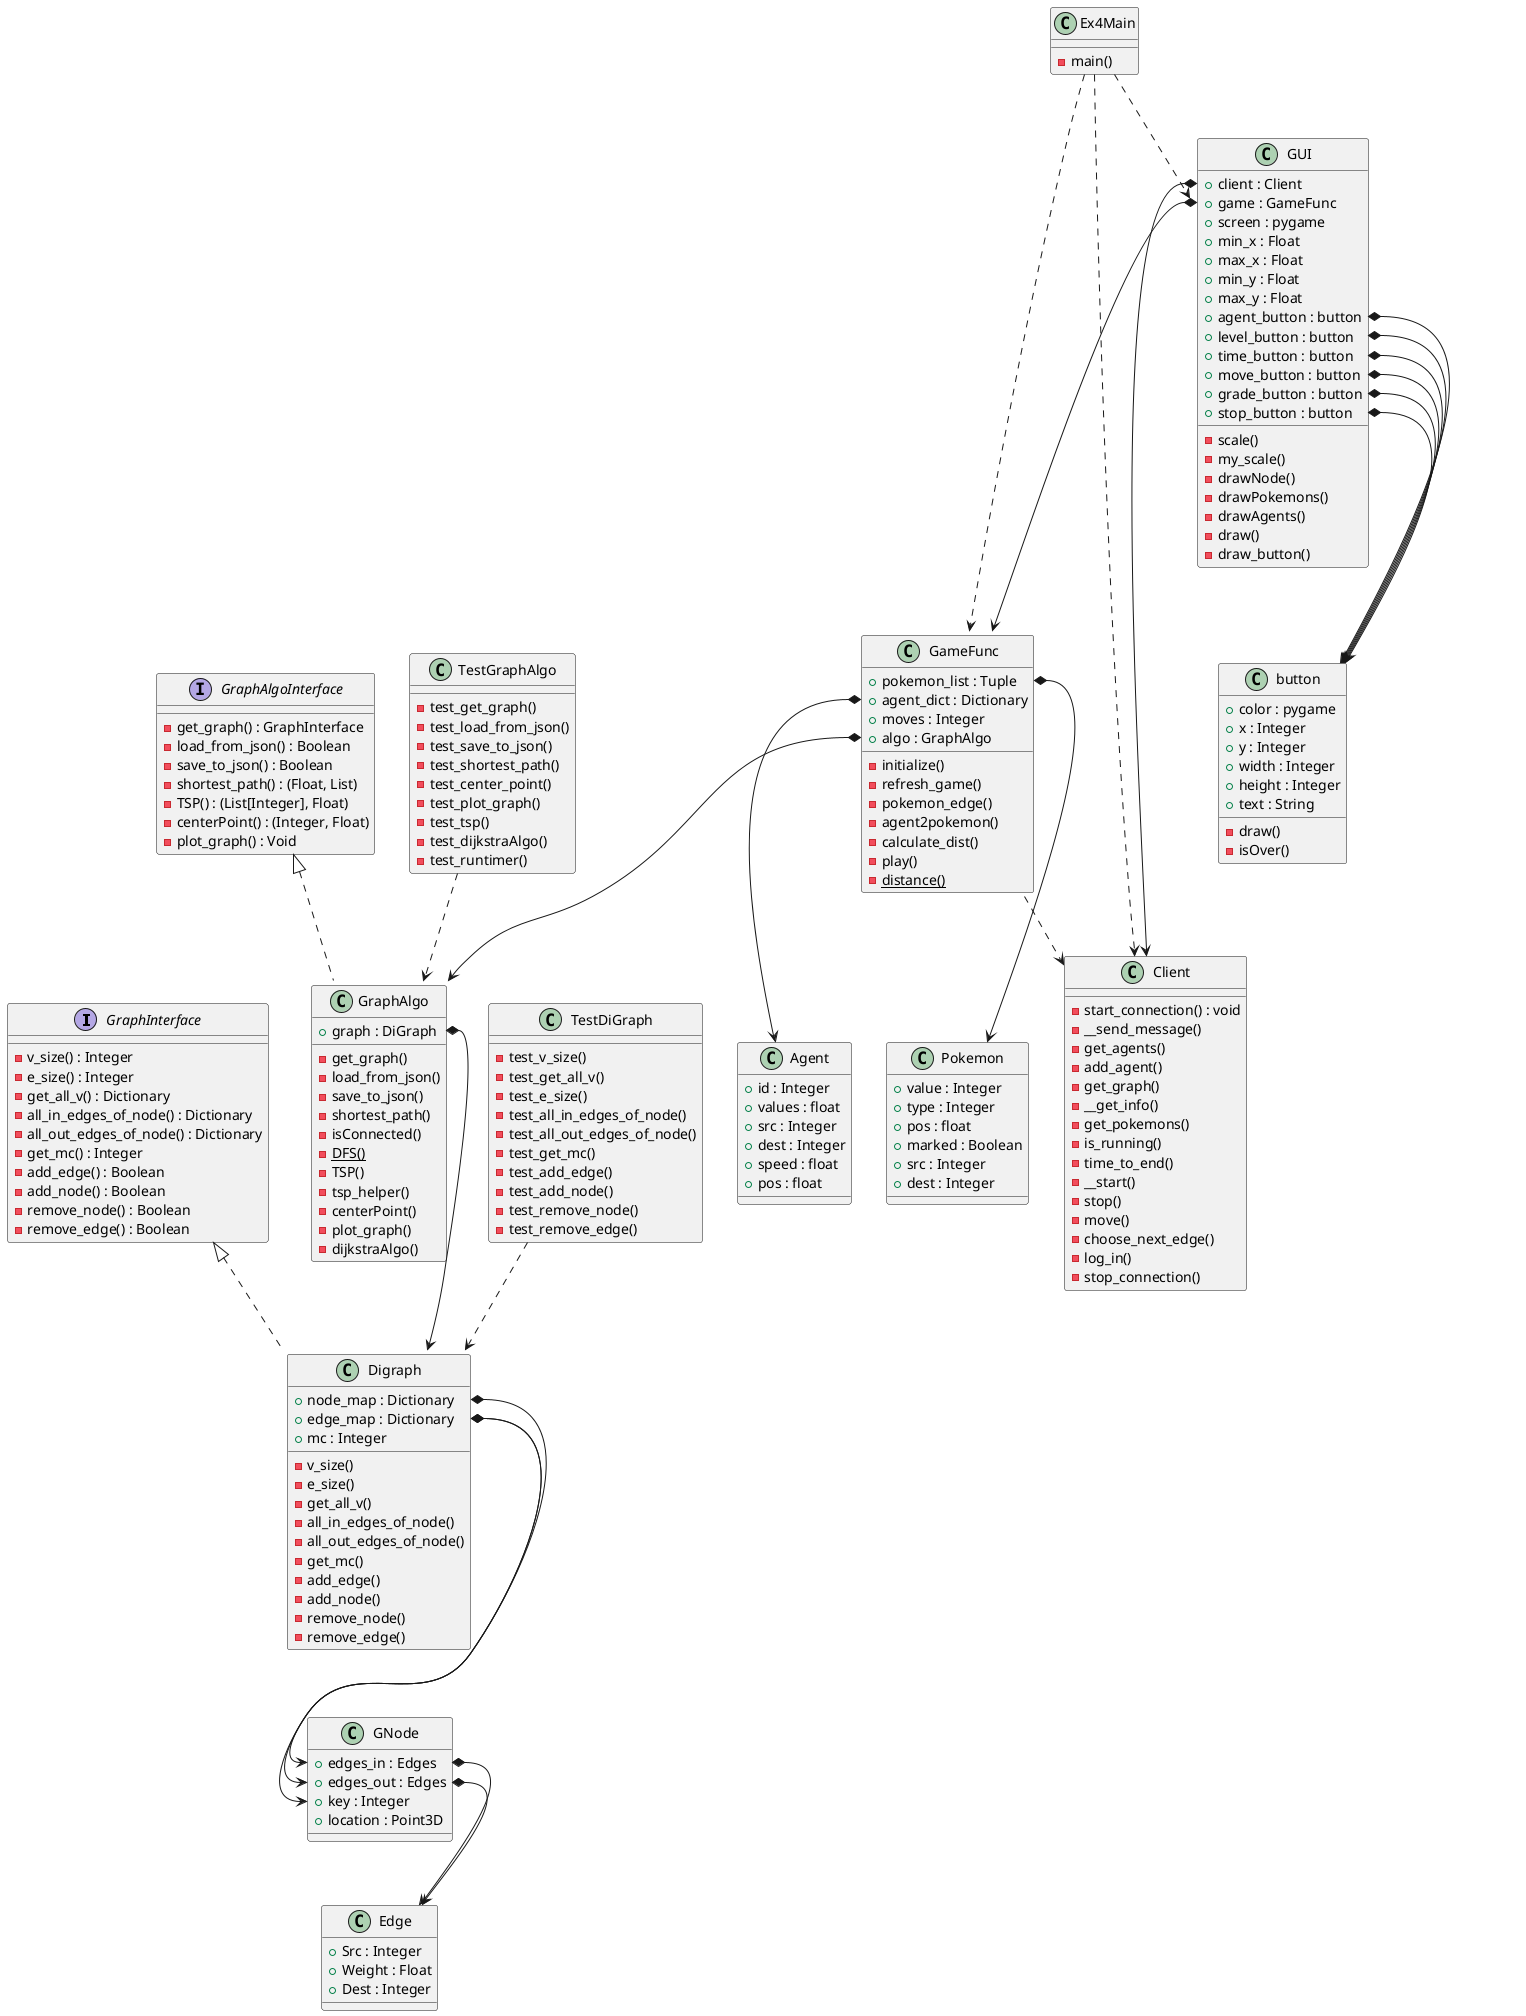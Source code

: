 @startuml
'https://plantuml.com/class-diagram


interface GraphInterface
interface GraphAlgoInterface





class GNode {
+edges_in : Edges
+edges_out : Edges
+key : Integer
+location : Point3D
}

class Edge {
+Src : Integer
+Weight : Float
+Dest : Integer
}

class Digraph implements GraphInterface{
+node_map : Dictionary
+edge_map : Dictionary
+mc : Integer
-v_size()
-e_size()
-get_all_v()
-all_in_edges_of_node()
-all_out_edges_of_node()
-get_mc()
-add_edge()
-add_node()
-remove_node()
-remove_edge()
}

class GraphAlgo implements GraphAlgoInterface{
+graph : DiGraph
-get_graph()
-load_from_json()
-save_to_json()
-shortest_path()
-isConnected()
-{static}DFS()
-TSP()
-tsp_helper()
-centerPoint()
-plot_graph()
-dijkstraAlgo()
}

interface GraphAlgoInterface {
-get_graph() : GraphInterface
-load_from_json() : Boolean
-save_to_json() : Boolean
-shortest_path() : (Float, List)
-TSP() : (List[Integer], Float)
-centerPoint() : (Integer, Float)
-plot_graph() : Void
}

interface GraphInterface{
-v_size() : Integer
-e_size() : Integer
-get_all_v() : Dictionary
-all_in_edges_of_node() : Dictionary
-all_out_edges_of_node() : Dictionary
-get_mc() : Integer
-add_edge() : Boolean
-add_node() : Boolean
-remove_node() : Boolean
-remove_edge() : Boolean
}

class TestGraphAlgo{
-test_get_graph()
-test_load_from_json()
-test_save_to_json()
-test_shortest_path()
-test_center_point()
-test_plot_graph()
-test_tsp()
-test_dijkstraAlgo()
-test_runtimer()
}

class TestDiGraph{
-test_v_size()
-test_get_all_v()
-test_e_size()
-test_all_in_edges_of_node()
-test_all_out_edges_of_node()
-test_get_mc()
-test_add_edge()
-test_add_node()
-test_remove_node()
-test_remove_edge()
}

class Agent{
+id : Integer
+values : float
+src : Integer
+dest : Integer
+speed : float
+pos : float
}
class Pokemon{
+value : Integer
+type : Integer
+pos : float
+marked : Boolean
+src : Integer
+dest : Integer
}
class GameFunc{
+pokemon_list : Tuple
+agent_dict : Dictionary
+moves : Integer
+algo : GraphAlgo
-initialize()
-refresh_game()
-pokemon_edge()
-agent2pokemon()
-calculate_dist()
-play()
-{static}distance()
}
class Client{
-start_connection() : void
-__send_message()
-get_agents()
-add_agent()
-get_graph()
-__get_info()
-get_pokemons()
-is_running()
-time_to_end()
-__start()
-stop()
-move()
-choose_next_edge()
-log_in()
-stop_connection()
}
class GUI{
+client : Client
+game : GameFunc
+screen : pygame
+min_x : Float
+max_x : Float
+min_y : Float
+max_y : Float
+agent_button : button
+level_button : button
+time_button : button
+move_button : button
+grade_button : button
+stop_button : button
-scale()
-my_scale()
-drawNode()
-drawPokemons()
-drawAgents()
-draw()
-draw_button()

}
class button{
+color : pygame
+x : Integer
+y : Integer
+width : Integer
+height : Integer
+text : String
-draw()
-isOver()
}
class Ex4Main{
-main()
}
Ex4Main ..> Client
Ex4Main ..> GUI
Ex4Main ..> GameFunc

GUI::client*-->Client
GUI::game*-->GameFunc
GUI::time_button*-->button
GUI::move_button*-->button
GUI::grade_button*-->button
GUI::stop_button*-->button
GUI::level_button*-->button
GUI::agent_button*-->button

GameFunc::pokemon_list*-->Pokemon
GameFunc::agent_dict*-->Agent
GameFunc::algo*-->GraphAlgo
GameFunc ..> Client

GNode::edges_in*--> Edge
GNode::edges_out*--> Edge

Digraph::node_map*-->GNode::key
Digraph::edge_map*-->GNode::edges_in
Digraph::edge_map*-->GNode::edges_out

GraphAlgo::graph *--> Digraph

TestGraphAlgo ..> GraphAlgo
TestDiGraph ..> Digraph



@enduml